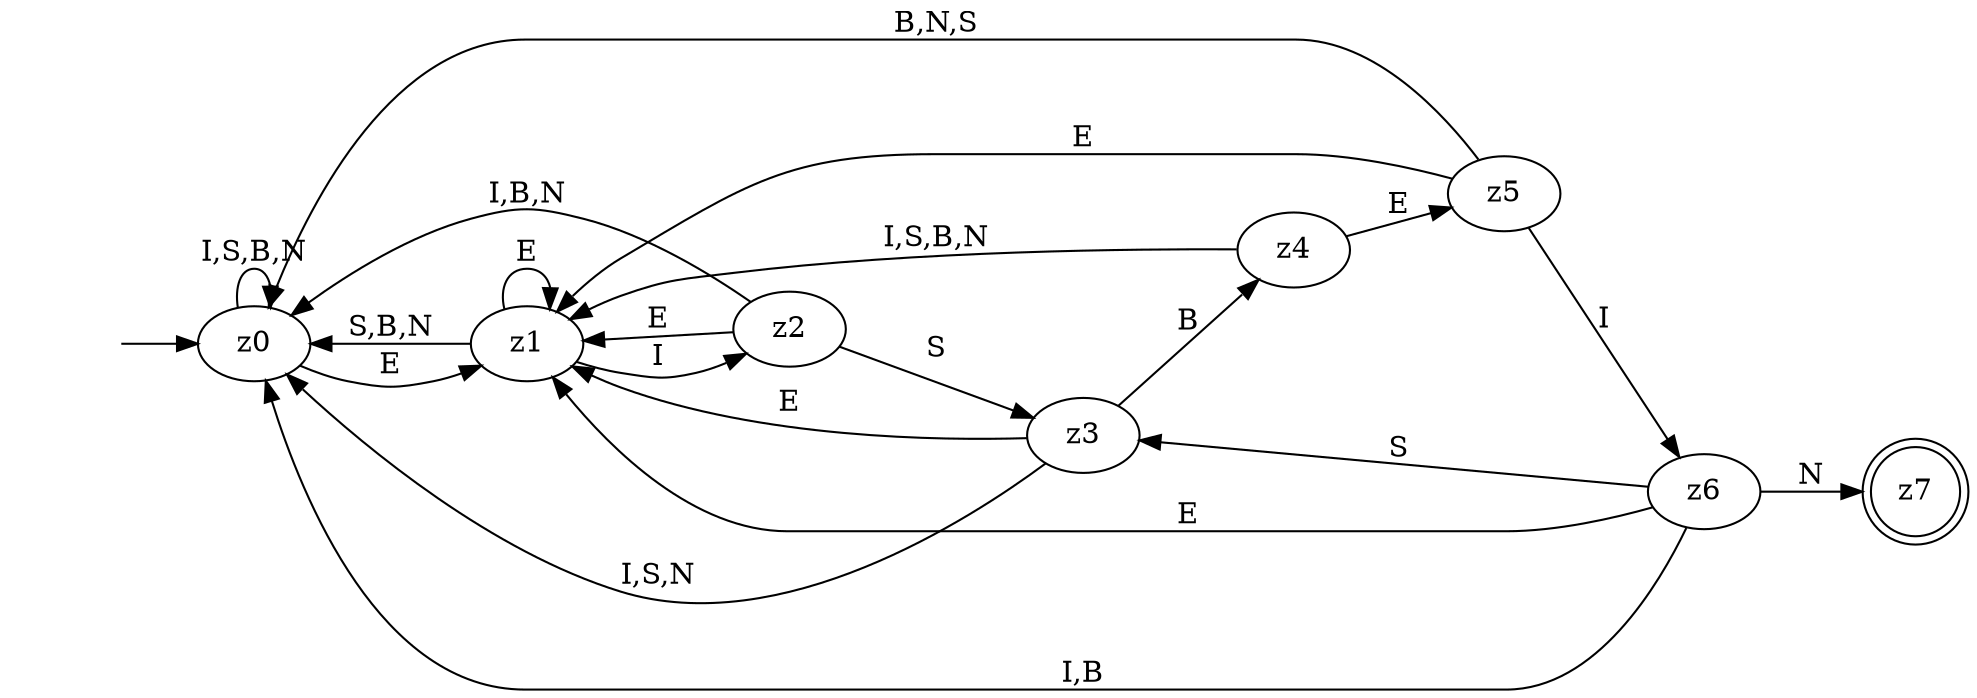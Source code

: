 digraph {
   rankdir=LR; 

   "" [shape=none];
   z7 [shape=doublecircle];

    "" -> z0;
    z0 -> z1 [label=E];
    z0 -> z0 [label="I,S,B,N"];
    z1 -> z1 [label=E];
    z1 -> z2 [label=I];
    z1 -> z0 [label="S,B,N"]
    z2 -> z3 [label=S];
    z2 -> z1 [label=E];
    z2 -> z0 [label="I,B,N"];
    z3 -> z4 [label=B];
    z3 -> z1 [label=E];
    z3 -> z0 [label="I,S,N"];
    z4 -> z5 [label=E];
    z4 -> z1 [label="I,S,B,N"];
    z5 -> z6 [label=I];
    z5 -> z1 [label=E];
    z5 -> z0 [label="B,N,S"];
    z6 -> z7 [label=N];
    z6 -> z3 [label=S];
    z6 -> z1 [label=E];
    z6 -> z0 [label="I,B"];
}

